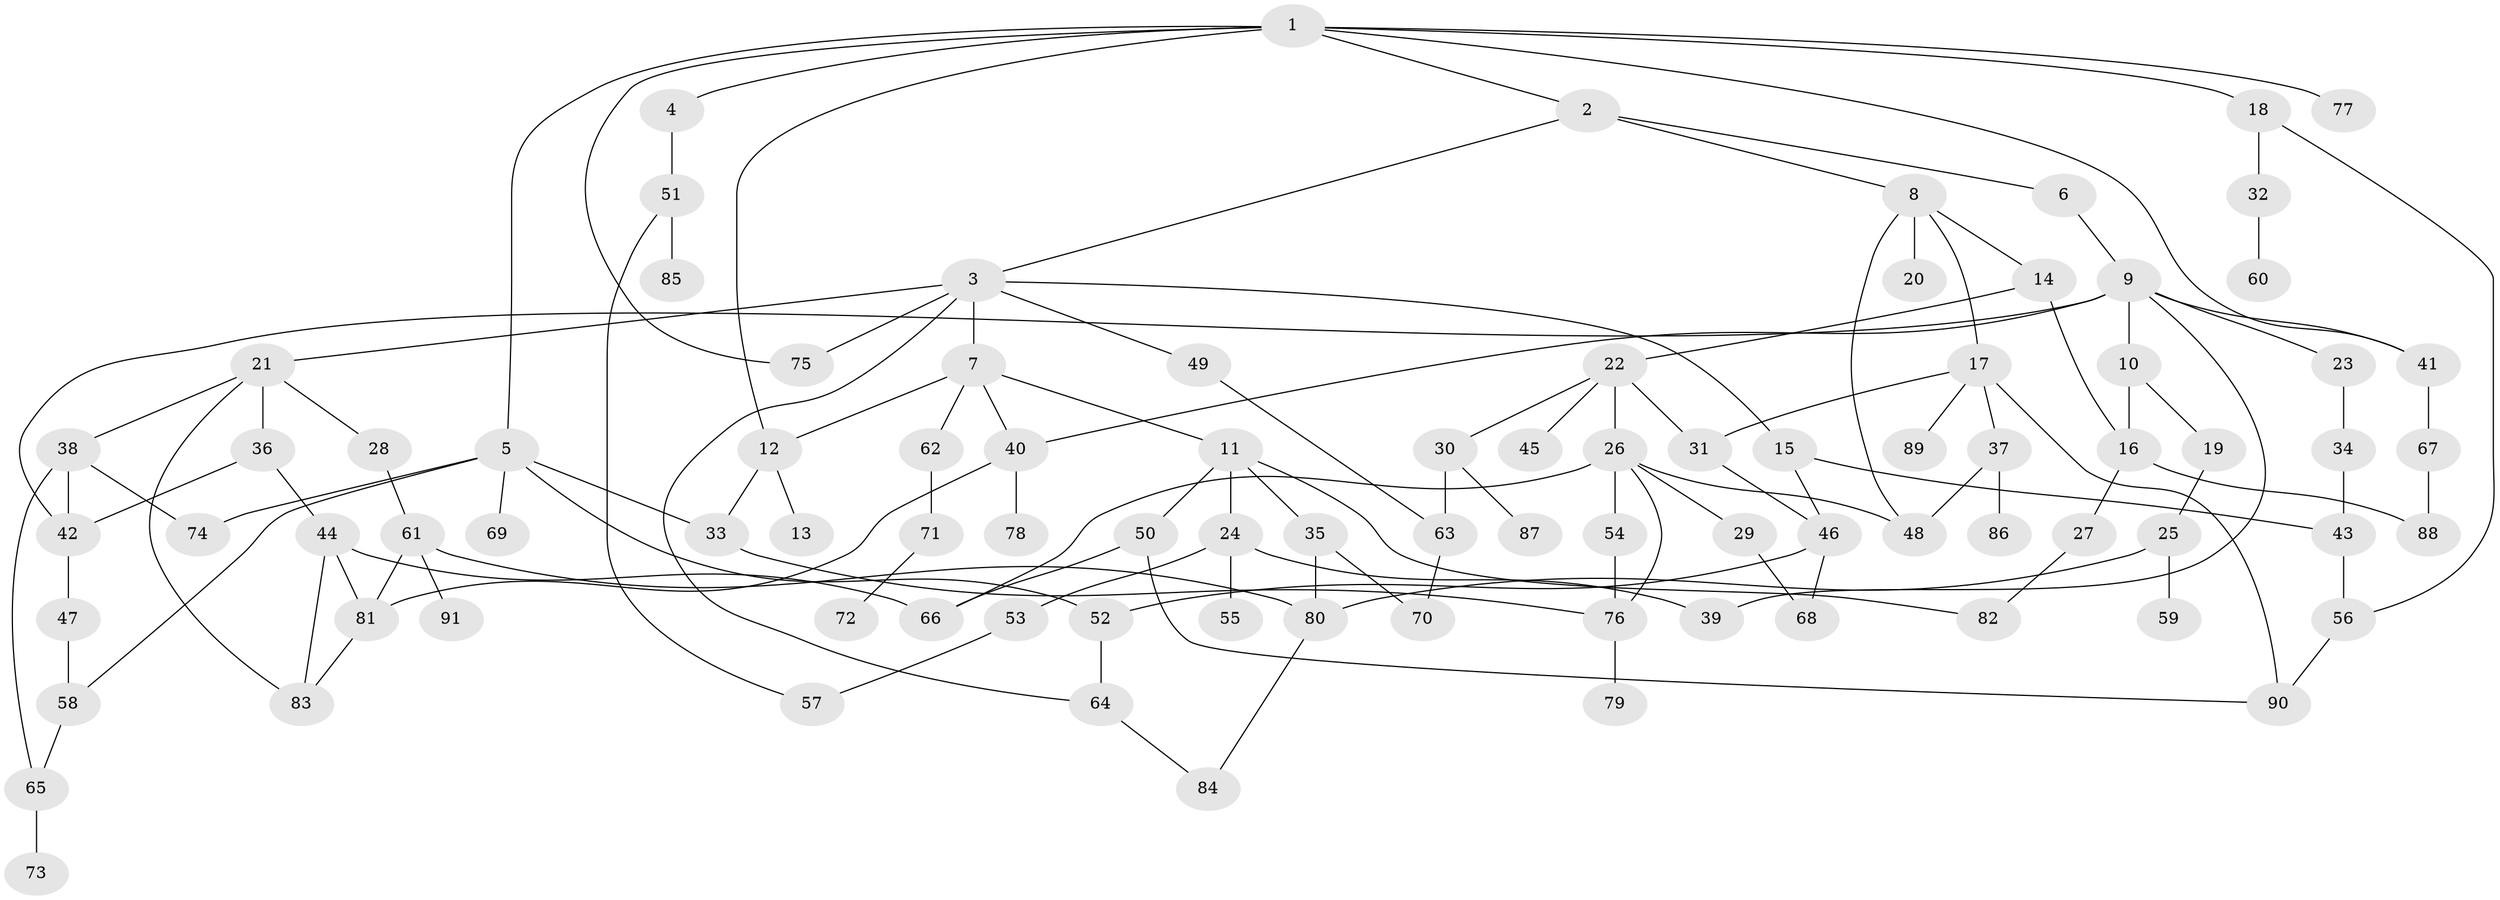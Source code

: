 // coarse degree distribution, {7: 0.07894736842105263, 10: 0.02631578947368421, 2: 0.2631578947368421, 4: 0.15789473684210525, 3: 0.2894736842105263, 6: 0.05263157894736842, 8: 0.02631578947368421, 5: 0.05263157894736842, 1: 0.05263157894736842}
// Generated by graph-tools (version 1.1) at 2025/49/03/04/25 22:49:02]
// undirected, 91 vertices, 129 edges
graph export_dot {
  node [color=gray90,style=filled];
  1;
  2;
  3;
  4;
  5;
  6;
  7;
  8;
  9;
  10;
  11;
  12;
  13;
  14;
  15;
  16;
  17;
  18;
  19;
  20;
  21;
  22;
  23;
  24;
  25;
  26;
  27;
  28;
  29;
  30;
  31;
  32;
  33;
  34;
  35;
  36;
  37;
  38;
  39;
  40;
  41;
  42;
  43;
  44;
  45;
  46;
  47;
  48;
  49;
  50;
  51;
  52;
  53;
  54;
  55;
  56;
  57;
  58;
  59;
  60;
  61;
  62;
  63;
  64;
  65;
  66;
  67;
  68;
  69;
  70;
  71;
  72;
  73;
  74;
  75;
  76;
  77;
  78;
  79;
  80;
  81;
  82;
  83;
  84;
  85;
  86;
  87;
  88;
  89;
  90;
  91;
  1 -- 2;
  1 -- 4;
  1 -- 5;
  1 -- 12;
  1 -- 18;
  1 -- 41;
  1 -- 77;
  1 -- 75;
  2 -- 3;
  2 -- 6;
  2 -- 8;
  3 -- 7;
  3 -- 15;
  3 -- 21;
  3 -- 49;
  3 -- 64;
  3 -- 75;
  4 -- 51;
  5 -- 33;
  5 -- 69;
  5 -- 74;
  5 -- 58;
  5 -- 52;
  6 -- 9;
  7 -- 11;
  7 -- 62;
  7 -- 12;
  7 -- 40;
  8 -- 14;
  8 -- 17;
  8 -- 20;
  8 -- 48;
  9 -- 10;
  9 -- 23;
  9 -- 39;
  9 -- 40;
  9 -- 42;
  9 -- 41;
  10 -- 16;
  10 -- 19;
  11 -- 24;
  11 -- 35;
  11 -- 50;
  11 -- 82;
  12 -- 13;
  12 -- 33;
  14 -- 22;
  14 -- 16;
  15 -- 43;
  15 -- 46;
  16 -- 27;
  16 -- 88;
  17 -- 31;
  17 -- 37;
  17 -- 89;
  17 -- 90;
  18 -- 32;
  18 -- 56;
  19 -- 25;
  21 -- 28;
  21 -- 36;
  21 -- 38;
  21 -- 83;
  22 -- 26;
  22 -- 30;
  22 -- 45;
  22 -- 31;
  23 -- 34;
  24 -- 53;
  24 -- 55;
  24 -- 39;
  25 -- 59;
  25 -- 80;
  26 -- 29;
  26 -- 54;
  26 -- 66;
  26 -- 76;
  26 -- 48;
  27 -- 82;
  28 -- 61;
  29 -- 68;
  30 -- 87;
  30 -- 63;
  31 -- 46;
  32 -- 60;
  33 -- 76;
  34 -- 43;
  35 -- 70;
  35 -- 80;
  36 -- 44;
  36 -- 42;
  37 -- 86;
  37 -- 48;
  38 -- 65;
  38 -- 74;
  38 -- 42;
  40 -- 78;
  40 -- 81;
  41 -- 67;
  42 -- 47;
  43 -- 56;
  44 -- 81;
  44 -- 83;
  44 -- 66;
  46 -- 52;
  46 -- 68;
  47 -- 58;
  49 -- 63;
  50 -- 66;
  50 -- 90;
  51 -- 57;
  51 -- 85;
  52 -- 64;
  53 -- 57;
  54 -- 76;
  56 -- 90;
  58 -- 65;
  61 -- 80;
  61 -- 91;
  61 -- 81;
  62 -- 71;
  63 -- 70;
  64 -- 84;
  65 -- 73;
  67 -- 88;
  71 -- 72;
  76 -- 79;
  80 -- 84;
  81 -- 83;
}
